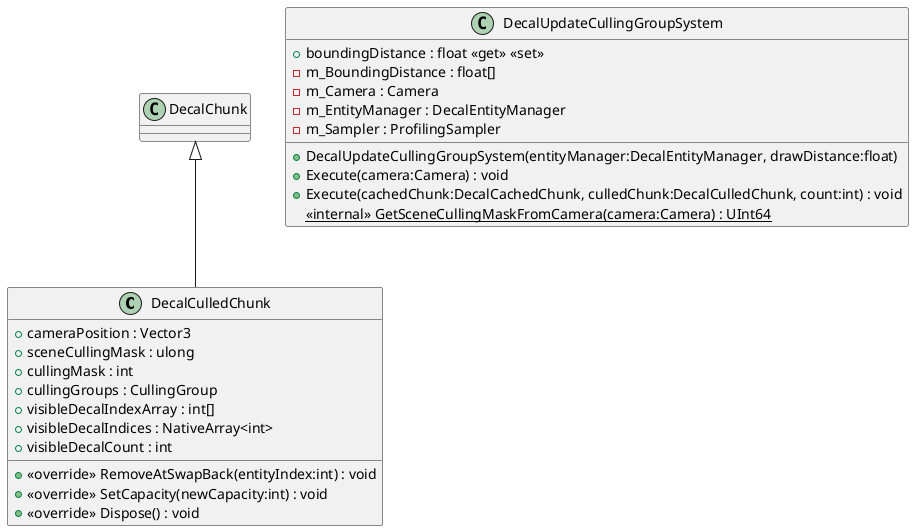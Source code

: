 @startuml
class DecalCulledChunk {
    + cameraPosition : Vector3
    + sceneCullingMask : ulong
    + cullingMask : int
    + cullingGroups : CullingGroup
    + visibleDecalIndexArray : int[]
    + visibleDecalIndices : NativeArray<int>
    + visibleDecalCount : int
    + <<override>> RemoveAtSwapBack(entityIndex:int) : void
    + <<override>> SetCapacity(newCapacity:int) : void
    + <<override>> Dispose() : void
}
class DecalUpdateCullingGroupSystem {
    + boundingDistance : float <<get>> <<set>>
    - m_BoundingDistance : float[]
    - m_Camera : Camera
    - m_EntityManager : DecalEntityManager
    - m_Sampler : ProfilingSampler
    + DecalUpdateCullingGroupSystem(entityManager:DecalEntityManager, drawDistance:float)
    + Execute(camera:Camera) : void
    + Execute(cachedChunk:DecalCachedChunk, culledChunk:DecalCulledChunk, count:int) : void
    <<internal>> {static} GetSceneCullingMaskFromCamera(camera:Camera) : UInt64
}
DecalChunk <|-- DecalCulledChunk
@enduml
